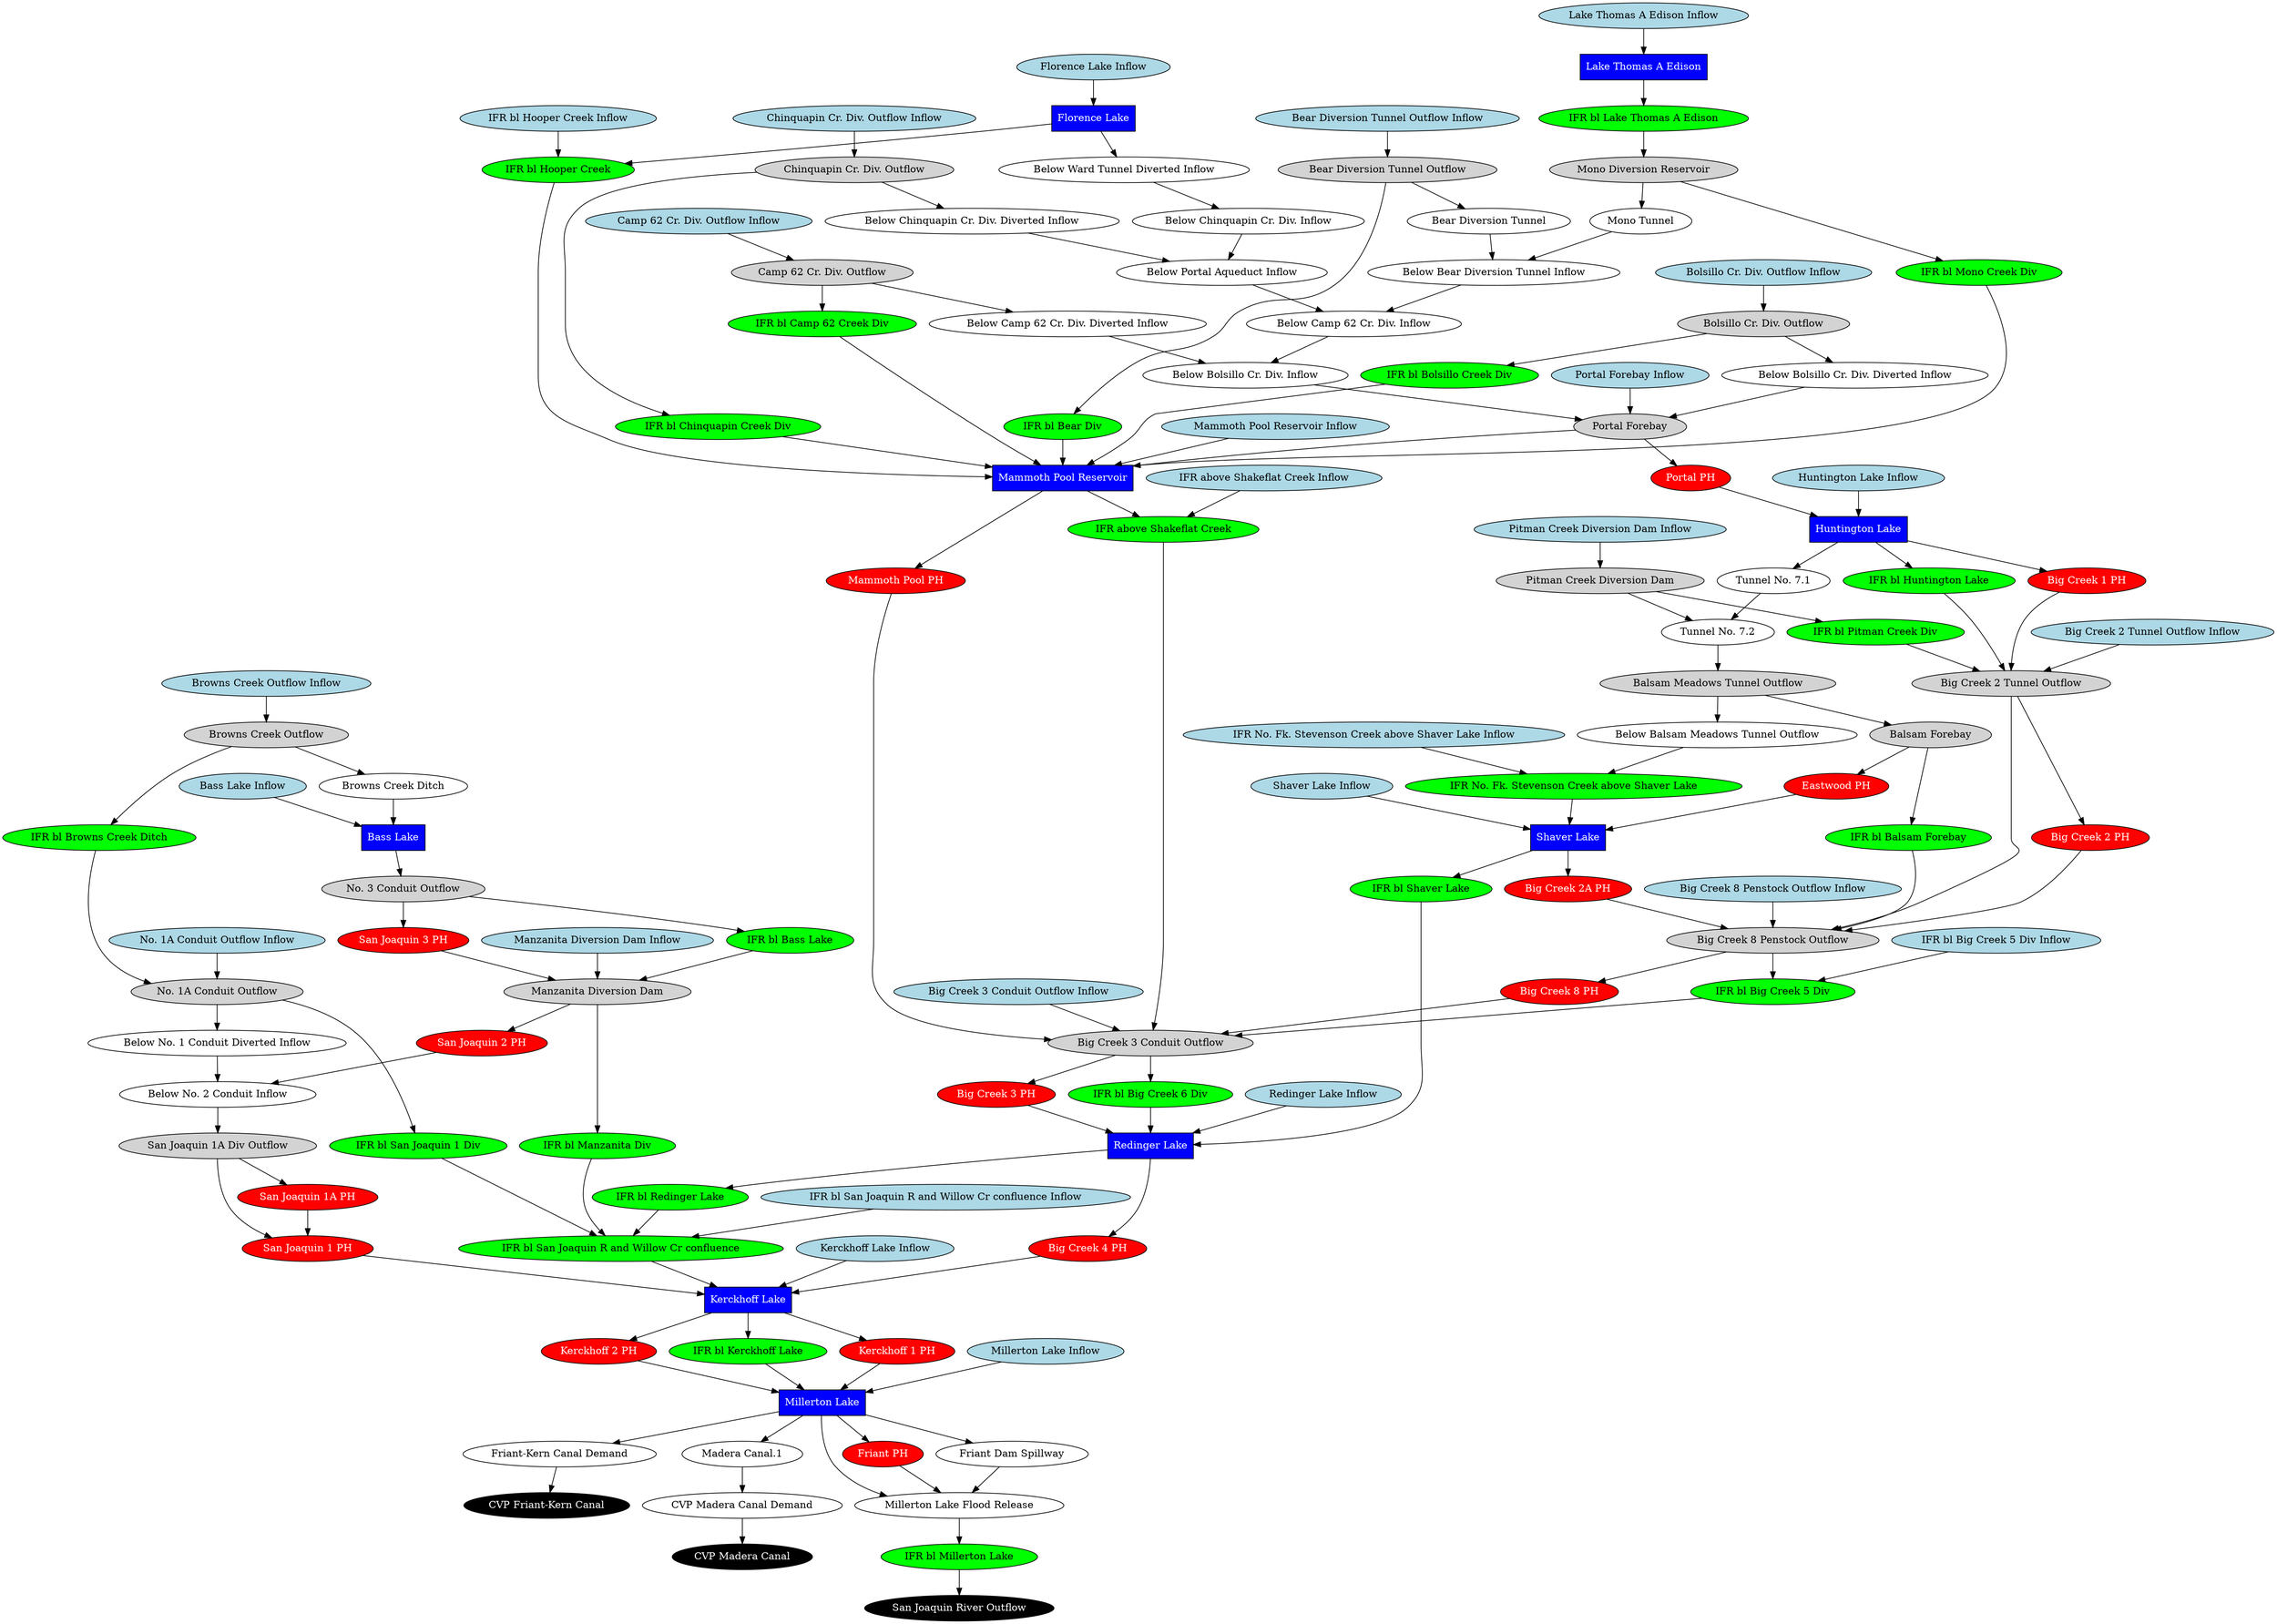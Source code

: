 // upper_san_joaquin
digraph upper_san_joaquin {
	"No. 1A Conduit Outflow Inflow" [fillcolor=lightblue fontcolor=black shape=oval style=filled]
	"Manzanita Diversion Dam Inflow" [fillcolor=lightblue fontcolor=black shape=oval style=filled]
	"Millerton Lake Inflow" [fillcolor=lightblue fontcolor=black shape=oval style=filled]
	"Kerckhoff Lake Inflow" [fillcolor=lightblue fontcolor=black shape=oval style=filled]
	"Browns Creek Outflow Inflow" [fillcolor=lightblue fontcolor=black shape=oval style=filled]
	"Bass Lake Inflow" [fillcolor=lightblue fontcolor=black shape=oval style=filled]
	"Redinger Lake Inflow" [fillcolor=lightblue fontcolor=black shape=oval style=filled]
	"Shaver Lake Inflow" [fillcolor=lightblue fontcolor=black shape=oval style=filled]
	"Big Creek 3 Conduit Outflow Inflow" [fillcolor=lightblue fontcolor=black shape=oval style=filled]
	"IFR above Shakeflat Creek Inflow" [fillcolor=lightblue fontcolor=black shape=oval style=filled]
	"Mammoth Pool Reservoir Inflow" [fillcolor=lightblue fontcolor=black shape=oval style=filled]
	"Big Creek 8 Penstock Outflow Inflow" [fillcolor=lightblue fontcolor=black shape=oval style=filled]
	"Big Creek 2 Tunnel Outflow Inflow" [fillcolor=lightblue fontcolor=black shape=oval style=filled]
	"Huntington Lake Inflow" [fillcolor=lightblue fontcolor=black shape=oval style=filled]
	"Lake Thomas A Edison Inflow" [fillcolor=lightblue fontcolor=black shape=oval style=filled]
	"Portal Forebay Inflow" [fillcolor=lightblue fontcolor=black shape=oval style=filled]
	"Bolsillo Cr. Div. Outflow Inflow" [fillcolor=lightblue fontcolor=black shape=oval style=filled]
	"Camp 62 Cr. Div. Outflow Inflow" [fillcolor=lightblue fontcolor=black shape=oval style=filled]
	"Chinquapin Cr. Div. Outflow Inflow" [fillcolor=lightblue fontcolor=black shape=oval style=filled]
	"IFR bl Hooper Creek Inflow" [fillcolor=lightblue fontcolor=black shape=oval style=filled]
	"Florence Lake Inflow" [fillcolor=lightblue fontcolor=black shape=oval style=filled]
	"IFR No. Fk. Stevenson Creek above Shaver Lake Inflow" [fillcolor=lightblue fontcolor=black shape=oval style=filled]
	"IFR bl Big Creek 5 Div Inflow" [fillcolor=lightblue fontcolor=black shape=oval style=filled]
	"Bear Diversion Tunnel Outflow Inflow" [fillcolor=lightblue fontcolor=black shape=oval style=filled]
	"Pitman Creek Diversion Dam Inflow" [fillcolor=lightblue fontcolor=black shape=oval style=filled]
	"IFR bl San Joaquin R and Willow Cr confluence Inflow" [fillcolor=lightblue fontcolor=black shape=oval style=filled]
	"Bear Diversion Tunnel" [fillcolor=white fontcolor=black shape=oval style=filled]
	"Below Balsam Meadows Tunnel Outflow" [fillcolor=white fontcolor=black shape=oval style=filled]
	"Below Bear Diversion Tunnel Inflow" [fillcolor=white fontcolor=black shape=oval style=filled]
	"Below Bolsillo Cr. Div. Diverted Inflow" [fillcolor=white fontcolor=black shape=oval style=filled]
	"Below Bolsillo Cr. Div. Inflow" [fillcolor=white fontcolor=black shape=oval style=filled]
	"Below Camp 62 Cr. Div. Diverted Inflow" [fillcolor=white fontcolor=black shape=oval style=filled]
	"Below Camp 62 Cr. Div. Inflow" [fillcolor=white fontcolor=black shape=oval style=filled]
	"Below Chinquapin Cr. Div. Diverted Inflow" [fillcolor=white fontcolor=black shape=oval style=filled]
	"Below Chinquapin Cr. Div. Inflow" [fillcolor=white fontcolor=black shape=oval style=filled]
	"Below No. 1 Conduit Diverted Inflow" [fillcolor=white fontcolor=black shape=oval style=filled]
	"Below No. 2 Conduit Inflow" [fillcolor=white fontcolor=black shape=oval style=filled]
	"Below Portal Aqueduct Inflow" [fillcolor=white fontcolor=black shape=oval style=filled]
	"Below Ward Tunnel Diverted Inflow" [fillcolor=white fontcolor=black shape=oval style=filled]
	"Browns Creek Ditch" [fillcolor=white fontcolor=black shape=oval style=filled]
	"Friant-Kern Canal Demand" [fillcolor=white fontcolor=black shape=oval style=filled]
	"Madera Canal.1" [fillcolor=white fontcolor=black shape=oval style=filled]
	"Mono Tunnel" [fillcolor=white fontcolor=black shape=oval style=filled]
	"Tunnel No. 7.1" [fillcolor=white fontcolor=black shape=oval style=filled]
	"Tunnel No. 7.2" [fillcolor=white fontcolor=black shape=oval style=filled]
	"Balsam Forebay" [fillcolor=lightgrey fontcolor=black shape=oval style=filled]
	"Balsam Meadows Tunnel Outflow" [fillcolor=lightgrey fontcolor=black shape=oval style=filled]
	"Bass Lake" [fillcolor=blue fontcolor=white shape=rect style=filled]
	"Bear Diversion Tunnel Outflow" [fillcolor=lightgrey fontcolor=black shape=oval style=filled]
	"Big Creek 1 PH" [fillcolor=red fontcolor=white shape=oval style=filled]
	"Big Creek 2 PH" [fillcolor=red fontcolor=white shape=oval style=filled]
	"Big Creek 2 Tunnel Outflow" [fillcolor=lightgrey fontcolor=black shape=oval style=filled]
	"Big Creek 2A PH" [fillcolor=red fontcolor=white shape=oval style=filled]
	"Big Creek 3 Conduit Outflow" [fillcolor=lightgrey fontcolor=black shape=oval style=filled]
	"Big Creek 3 PH" [fillcolor=red fontcolor=white shape=oval style=filled]
	"Big Creek 4 PH" [fillcolor=red fontcolor=white shape=oval style=filled]
	"Big Creek 8 Penstock Outflow" [fillcolor=lightgrey fontcolor=black shape=oval style=filled]
	"Big Creek 8 PH" [fillcolor=red fontcolor=white shape=oval style=filled]
	"Bolsillo Cr. Div. Outflow" [fillcolor=lightgrey fontcolor=black shape=oval style=filled]
	"Browns Creek Outflow" [fillcolor=lightgrey fontcolor=black shape=oval style=filled]
	"Camp 62 Cr. Div. Outflow" [fillcolor=lightgrey fontcolor=black shape=oval style=filled]
	"Chinquapin Cr. Div. Outflow" [fillcolor=lightgrey fontcolor=black shape=oval style=filled]
	"CVP Friant-Kern Canal" [fillcolor=black fontcolor=white shape=oval style=filled]
	"CVP Madera Canal" [fillcolor=black fontcolor=white shape=oval style=filled]
	"CVP Madera Canal Demand" [fillcolor=white fontcolor=black shape=oval style=filled]
	"Eastwood PH" [fillcolor=red fontcolor=white shape=oval style=filled]
	"Florence Lake" [fillcolor=blue fontcolor=white shape=rect style=filled]
	"Friant Dam Spillway" [fillcolor=white fontcolor=black shape=oval style=filled]
	"Millerton Lake Flood Release" [fillcolor=white fontcolor=black shape=oval style=filled]
	"Friant PH" [fillcolor=red fontcolor=white shape=oval style=filled]
	"Huntington Lake" [fillcolor=blue fontcolor=white shape=rect style=filled]
	"IFR above Shakeflat Creek" [fillcolor=green fontcolor=black shape=oval style=filled]
	"IFR bl Balsam Forebay" [fillcolor=green fontcolor=black shape=oval style=filled]
	"IFR bl Bass Lake" [fillcolor=green fontcolor=black shape=oval style=filled]
	"IFR bl Bear Div" [fillcolor=green fontcolor=black shape=oval style=filled]
	"IFR bl Big Creek 5 Div" [fillcolor=green fontcolor=black shape=oval style=filled]
	"IFR bl Big Creek 6 Div" [fillcolor=green fontcolor=black shape=oval style=filled]
	"IFR bl Bolsillo Creek Div" [fillcolor=green fontcolor=black shape=oval style=filled]
	"IFR bl Browns Creek Ditch" [fillcolor=green fontcolor=black shape=oval style=filled]
	"IFR bl Camp 62 Creek Div" [fillcolor=green fontcolor=black shape=oval style=filled]
	"IFR bl Chinquapin Creek Div" [fillcolor=green fontcolor=black shape=oval style=filled]
	"IFR bl Hooper Creek" [fillcolor=green fontcolor=black shape=oval style=filled]
	"IFR bl Huntington Lake" [fillcolor=green fontcolor=black shape=oval style=filled]
	"IFR bl Kerckhoff Lake" [fillcolor=green fontcolor=black shape=oval style=filled]
	"IFR bl Lake Thomas A Edison" [fillcolor=green fontcolor=black shape=oval style=filled]
	"IFR bl Manzanita Div" [fillcolor=green fontcolor=black shape=oval style=filled]
	"IFR bl Millerton Lake" [fillcolor=green fontcolor=black shape=oval style=filled]
	"IFR bl Mono Creek Div" [fillcolor=green fontcolor=black shape=oval style=filled]
	"IFR bl Pitman Creek Div" [fillcolor=green fontcolor=black shape=oval style=filled]
	"IFR bl Redinger Lake" [fillcolor=green fontcolor=black shape=oval style=filled]
	"IFR bl San Joaquin 1 Div" [fillcolor=green fontcolor=black shape=oval style=filled]
	"IFR bl San Joaquin R and Willow Cr confluence" [fillcolor=green fontcolor=black shape=oval style=filled]
	"IFR bl Shaver Lake" [fillcolor=green fontcolor=black shape=oval style=filled]
	"IFR No. Fk. Stevenson Creek above Shaver Lake" [fillcolor=green fontcolor=black shape=oval style=filled]
	"Kerckhoff 1 PH" [fillcolor=red fontcolor=white shape=oval style=filled]
	"Kerckhoff 2 PH" [fillcolor=red fontcolor=white shape=oval style=filled]
	"Kerckhoff Lake" [fillcolor=blue fontcolor=white shape=rect style=filled]
	"Lake Thomas A Edison" [fillcolor=blue fontcolor=white shape=rect style=filled]
	"Mammoth Pool PH" [fillcolor=red fontcolor=white shape=oval style=filled]
	"Mammoth Pool Reservoir" [fillcolor=blue fontcolor=white shape=rect style=filled]
	"Manzanita Diversion Dam" [fillcolor=lightgrey fontcolor=black shape=oval style=filled]
	"Millerton Lake" [fillcolor=blue fontcolor=white shape=rect style=filled]
	"Mono Diversion Reservoir" [fillcolor=lightgrey fontcolor=black shape=oval style=filled]
	"No. 1A Conduit Outflow" [fillcolor=lightgrey fontcolor=black shape=oval style=filled]
	"No. 3 Conduit Outflow" [fillcolor=lightgrey fontcolor=black shape=oval style=filled]
	"Pitman Creek Diversion Dam" [fillcolor=lightgrey fontcolor=black shape=oval style=filled]
	"Portal Forebay" [fillcolor=lightgrey fontcolor=black shape=oval style=filled]
	"Portal PH" [fillcolor=red fontcolor=white shape=oval style=filled]
	"Redinger Lake" [fillcolor=blue fontcolor=white shape=rect style=filled]
	"San Joaquin 1 PH" [fillcolor=red fontcolor=white shape=oval style=filled]
	"San Joaquin 1A Div Outflow" [fillcolor=lightgrey fontcolor=black shape=oval style=filled]
	"San Joaquin 1A PH" [fillcolor=red fontcolor=white shape=oval style=filled]
	"San Joaquin 2 PH" [fillcolor=red fontcolor=white shape=oval style=filled]
	"San Joaquin 3 PH" [fillcolor=red fontcolor=white shape=oval style=filled]
	"San Joaquin River Outflow" [fillcolor=black fontcolor=white shape=oval style=filled]
	"Shaver Lake" [fillcolor=blue fontcolor=white shape=rect style=filled]
	"Balsam Meadows Tunnel Outflow" -> "Below Balsam Meadows Tunnel Outflow"
	"Bolsillo Cr. Div. Outflow" -> "Below Bolsillo Cr. Div. Diverted Inflow"
	"Camp 62 Cr. Div. Outflow" -> "Below Camp 62 Cr. Div. Diverted Inflow"
	"Chinquapin Cr. Div. Outflow" -> "Below Chinquapin Cr. Div. Diverted Inflow"
	"No. 1A Conduit Outflow Inflow" -> "No. 1A Conduit Outflow"
	"Manzanita Diversion Dam Inflow" -> "Manzanita Diversion Dam"
	"No. 1A Conduit Outflow" -> "Below No. 1 Conduit Diverted Inflow"
	"Below No. 2 Conduit Inflow" -> "San Joaquin 1A Div Outflow"
	"Florence Lake" -> "Below Ward Tunnel Diverted Inflow"
	"Millerton Lake" -> "Madera Canal.1"
	"Madera Canal.1" -> "CVP Madera Canal Demand"
	"Huntington Lake" -> "Tunnel No. 7.1"
	"Tunnel No. 7.2" -> "Balsam Meadows Tunnel Outflow"
	"Balsam Meadows Tunnel Outflow" -> "Balsam Forebay"
	"Balsam Forebay" -> "IFR bl Balsam Forebay"
	"Big Creek 2 Tunnel Outflow" -> "Big Creek 2 PH"
	"Big Creek 3 Conduit Outflow" -> "Big Creek 3 PH"
	"Redinger Lake" -> "Big Creek 4 PH"
	"Big Creek 8 Penstock Outflow" -> "Big Creek 8 PH"
	"Bolsillo Cr. Div. Outflow" -> "IFR bl Bolsillo Creek Div"
	"Browns Creek Outflow" -> "IFR bl Browns Creek Ditch"
	"Camp 62 Cr. Div. Outflow" -> "IFR bl Camp 62 Creek Div"
	"Chinquapin Cr. Div. Outflow" -> "IFR bl Chinquapin Creek Div"
	"Huntington Lake" -> "IFR bl Huntington Lake"
	"No. 3 Conduit Outflow" -> "IFR bl Bass Lake"
	"Bear Diversion Tunnel Outflow" -> "IFR bl Bear Div"
	"IFR bl Browns Creek Ditch" -> "No. 1A Conduit Outflow"
	"Mono Diversion Reservoir" -> "IFR bl Mono Creek Div"
	"Pitman Creek Diversion Dam" -> "IFR bl Pitman Creek Div"
	"Kerckhoff Lake" -> "Kerckhoff 1 PH"
	"Kerckhoff Lake" -> "IFR bl Kerckhoff Lake"
	"Kerckhoff Lake" -> "Kerckhoff 2 PH"
	"Lake Thomas A Edison" -> "IFR bl Lake Thomas A Edison"
	"Mammoth Pool Reservoir" -> "Mammoth Pool PH"
	"Manzanita Diversion Dam" -> "San Joaquin 2 PH"
	"Bass Lake" -> "No. 3 Conduit Outflow"
	"No. 1A Conduit Outflow" -> "IFR bl San Joaquin 1 Div"
	"Shaver Lake" -> "Big Creek 2A PH"
	"Portal Forebay" -> "Portal PH"
	"San Joaquin 1A Div Outflow" -> "San Joaquin 1A PH"
	"Shaver Lake" -> "IFR bl Shaver Lake"
	"Big Creek 3 Conduit Outflow" -> "IFR bl Big Creek 6 Div"
	"Redinger Lake" -> "IFR bl Redinger Lake"
	"Balsam Forebay" -> "Eastwood PH"
	"Millerton Lake" -> "Friant-Kern Canal Demand"
	"Manzanita Diversion Dam" -> "IFR bl Manzanita Div"
	"Millerton Lake" -> "Friant PH"
	"Millerton Lake" -> "Friant Dam Spillway"
	"Huntington Lake" -> "Big Creek 1 PH"
	"Millerton Lake Flood Release" -> "IFR bl Millerton Lake"
	"Below Bolsillo Cr. Div. Diverted Inflow" -> "Portal Forebay"
	"Below Bolsillo Cr. Div. Inflow" -> "Portal Forebay"
	"Browns Creek Ditch" -> "Bass Lake"
	"Below Camp 62 Cr. Div. Diverted Inflow" -> "Below Bolsillo Cr. Div. Inflow"
	"Below Camp 62 Cr. Div. Inflow" -> "Below Bolsillo Cr. Div. Inflow"
	"Below Chinquapin Cr. Div. Diverted Inflow" -> "Below Portal Aqueduct Inflow"
	"Below Chinquapin Cr. Div. Inflow" -> "Below Portal Aqueduct Inflow"
	"Bear Diversion Tunnel" -> "Below Bear Diversion Tunnel Inflow"
	"Mono Tunnel" -> "Below Bear Diversion Tunnel Inflow"
	"Below No. 1 Conduit Diverted Inflow" -> "Below No. 2 Conduit Inflow"
	"Below Bear Diversion Tunnel Inflow" -> "Below Camp 62 Cr. Div. Inflow"
	"Below Portal Aqueduct Inflow" -> "Below Camp 62 Cr. Div. Inflow"
	"Millerton Lake Inflow" -> "Millerton Lake"
	"Friant PH" -> "Millerton Lake Flood Release"
	"Friant Dam Spillway" -> "Millerton Lake Flood Release"
	"Millerton Lake" -> "Millerton Lake Flood Release"
	"Tunnel No. 7.1" -> "Tunnel No. 7.2"
	"Pitman Creek Diversion Dam" -> "Tunnel No. 7.2"
	"San Joaquin 1A Div Outflow" -> "San Joaquin 1 PH"
	"Kerckhoff Lake Inflow" -> "Kerckhoff Lake"
	"Browns Creek Outflow Inflow" -> "Browns Creek Outflow"
	"Bass Lake Inflow" -> "Bass Lake"
	"Redinger Lake Inflow" -> "Redinger Lake"
	"Shaver Lake Inflow" -> "Shaver Lake"
	"Big Creek 3 Conduit Outflow Inflow" -> "Big Creek 3 Conduit Outflow"
	"Mammoth Pool Reservoir" -> "IFR above Shakeflat Creek"
	"IFR above Shakeflat Creek Inflow" -> "IFR above Shakeflat Creek"
	"Mammoth Pool Reservoir Inflow" -> "Mammoth Pool Reservoir"
	"Portal Forebay" -> "Mammoth Pool Reservoir"
	"Big Creek 8 Penstock Outflow Inflow" -> "Big Creek 8 Penstock Outflow"
	"Big Creek 2 Tunnel Outflow" -> "Big Creek 8 Penstock Outflow"
	"Big Creek 2 Tunnel Outflow Inflow" -> "Big Creek 2 Tunnel Outflow"
	"Huntington Lake Inflow" -> "Huntington Lake"
	"Lake Thomas A Edison Inflow" -> "Lake Thomas A Edison"
	"Portal Forebay Inflow" -> "Portal Forebay"
	"Bolsillo Cr. Div. Outflow Inflow" -> "Bolsillo Cr. Div. Outflow"
	"Camp 62 Cr. Div. Outflow Inflow" -> "Camp 62 Cr. Div. Outflow"
	"Chinquapin Cr. Div. Outflow Inflow" -> "Chinquapin Cr. Div. Outflow"
	"IFR bl Hooper Creek Inflow" -> "IFR bl Hooper Creek"
	"Florence Lake Inflow" -> "Florence Lake"
	"IFR bl Big Creek 6 Div" -> "Redinger Lake"
	"Below Balsam Meadows Tunnel Outflow" -> "IFR No. Fk. Stevenson Creek above Shaver Lake"
	"IFR No. Fk. Stevenson Creek above Shaver Lake Inflow" -> "IFR No. Fk. Stevenson Creek above Shaver Lake"
	"Big Creek 8 Penstock Outflow" -> "IFR bl Big Creek 5 Div"
	"IFR bl Big Creek 5 Div Inflow" -> "IFR bl Big Creek 5 Div"
	"Below Ward Tunnel Diverted Inflow" -> "Below Chinquapin Cr. Div. Inflow"
	"Florence Lake" -> "IFR bl Hooper Creek"
	"IFR bl Hooper Creek" -> "Mammoth Pool Reservoir"
	"Bear Diversion Tunnel Outflow Inflow" -> "Bear Diversion Tunnel Outflow"
	"Bear Diversion Tunnel Outflow" -> "Bear Diversion Tunnel"
	"IFR bl Bear Div" -> "Mammoth Pool Reservoir"
	"IFR bl Chinquapin Creek Div" -> "Mammoth Pool Reservoir"
	"IFR bl Camp 62 Creek Div" -> "Mammoth Pool Reservoir"
	"IFR bl Bolsillo Creek Div" -> "Mammoth Pool Reservoir"
	"IFR bl Lake Thomas A Edison" -> "Mono Diversion Reservoir"
	"Mono Diversion Reservoir" -> "Mono Tunnel"
	"IFR bl Mono Creek Div" -> "Mammoth Pool Reservoir"
	"IFR above Shakeflat Creek" -> "Big Creek 3 Conduit Outflow"
	"Mammoth Pool PH" -> "Big Creek 3 Conduit Outflow"
	"Portal PH" -> "Huntington Lake"
	"IFR bl Huntington Lake" -> "Big Creek 2 Tunnel Outflow"
	"Pitman Creek Diversion Dam Inflow" -> "Pitman Creek Diversion Dam"
	"IFR bl Pitman Creek Div" -> "Big Creek 2 Tunnel Outflow"
	"Big Creek 1 PH" -> "Big Creek 2 Tunnel Outflow"
	"Eastwood PH" -> "Shaver Lake"
	"IFR bl Balsam Forebay" -> "Big Creek 8 Penstock Outflow"
	"Big Creek 2 PH" -> "Big Creek 8 Penstock Outflow"
	"Big Creek 2A PH" -> "Big Creek 8 Penstock Outflow"
	"IFR bl Big Creek 5 Div" -> "Big Creek 3 Conduit Outflow"
	"Big Creek 8 PH" -> "Big Creek 3 Conduit Outflow"
	"IFR No. Fk. Stevenson Creek above Shaver Lake" -> "Shaver Lake"
	"IFR bl Shaver Lake" -> "Redinger Lake"
	"Big Creek 3 PH" -> "Redinger Lake"
	"Browns Creek Outflow" -> "Browns Creek Ditch"
	"No. 3 Conduit Outflow" -> "San Joaquin 3 PH"
	"IFR bl Bass Lake" -> "Manzanita Diversion Dam"
	"San Joaquin 3 PH" -> "Manzanita Diversion Dam"
	"San Joaquin 2 PH" -> "Below No. 2 Conduit Inflow"
	"San Joaquin 1A PH" -> "San Joaquin 1 PH"
	"IFR bl Kerckhoff Lake" -> "Millerton Lake"
	"Kerckhoff 1 PH" -> "Millerton Lake"
	"Kerckhoff 2 PH" -> "Millerton Lake"
	"CVP Madera Canal Demand" -> "CVP Madera Canal"
	"Friant-Kern Canal Demand" -> "CVP Friant-Kern Canal"
	"IFR bl Millerton Lake" -> "San Joaquin River Outflow"
	"IFR bl Redinger Lake" -> "IFR bl San Joaquin R and Willow Cr confluence"
	"IFR bl San Joaquin R and Willow Cr confluence Inflow" -> "IFR bl San Joaquin R and Willow Cr confluence"
	"IFR bl San Joaquin 1 Div" -> "IFR bl San Joaquin R and Willow Cr confluence"
	"IFR bl Manzanita Div" -> "IFR bl San Joaquin R and Willow Cr confluence"
	"IFR bl San Joaquin R and Willow Cr confluence" -> "Kerckhoff Lake"
	"Big Creek 4 PH" -> "Kerckhoff Lake"
	"San Joaquin 1 PH" -> "Kerckhoff Lake"
}
